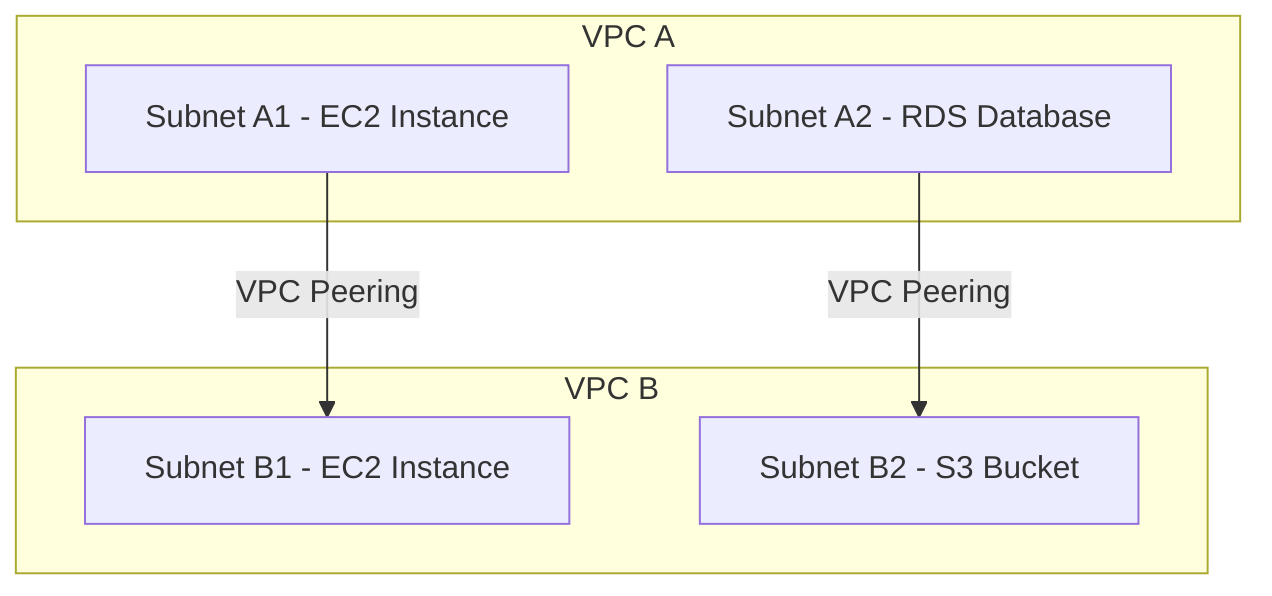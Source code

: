 graph TD
  subgraph VPC_A [VPC A]
    A1[Subnet A1 - EC2 Instance]
    A2[Subnet A2 - RDS Database]
  end
  
  subgraph VPC_B [VPC B]
    B1[Subnet B1 - EC2 Instance]
    B2[Subnet B2 - S3 Bucket]
  end
  
  A1 -- VPC Peering --> B1
  A2 -- VPC Peering --> B2